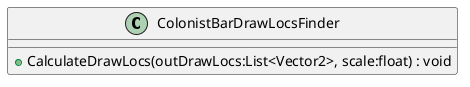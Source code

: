 @startuml
class ColonistBarDrawLocsFinder {
    + CalculateDrawLocs(outDrawLocs:List<Vector2>, scale:float) : void
}
@enduml
